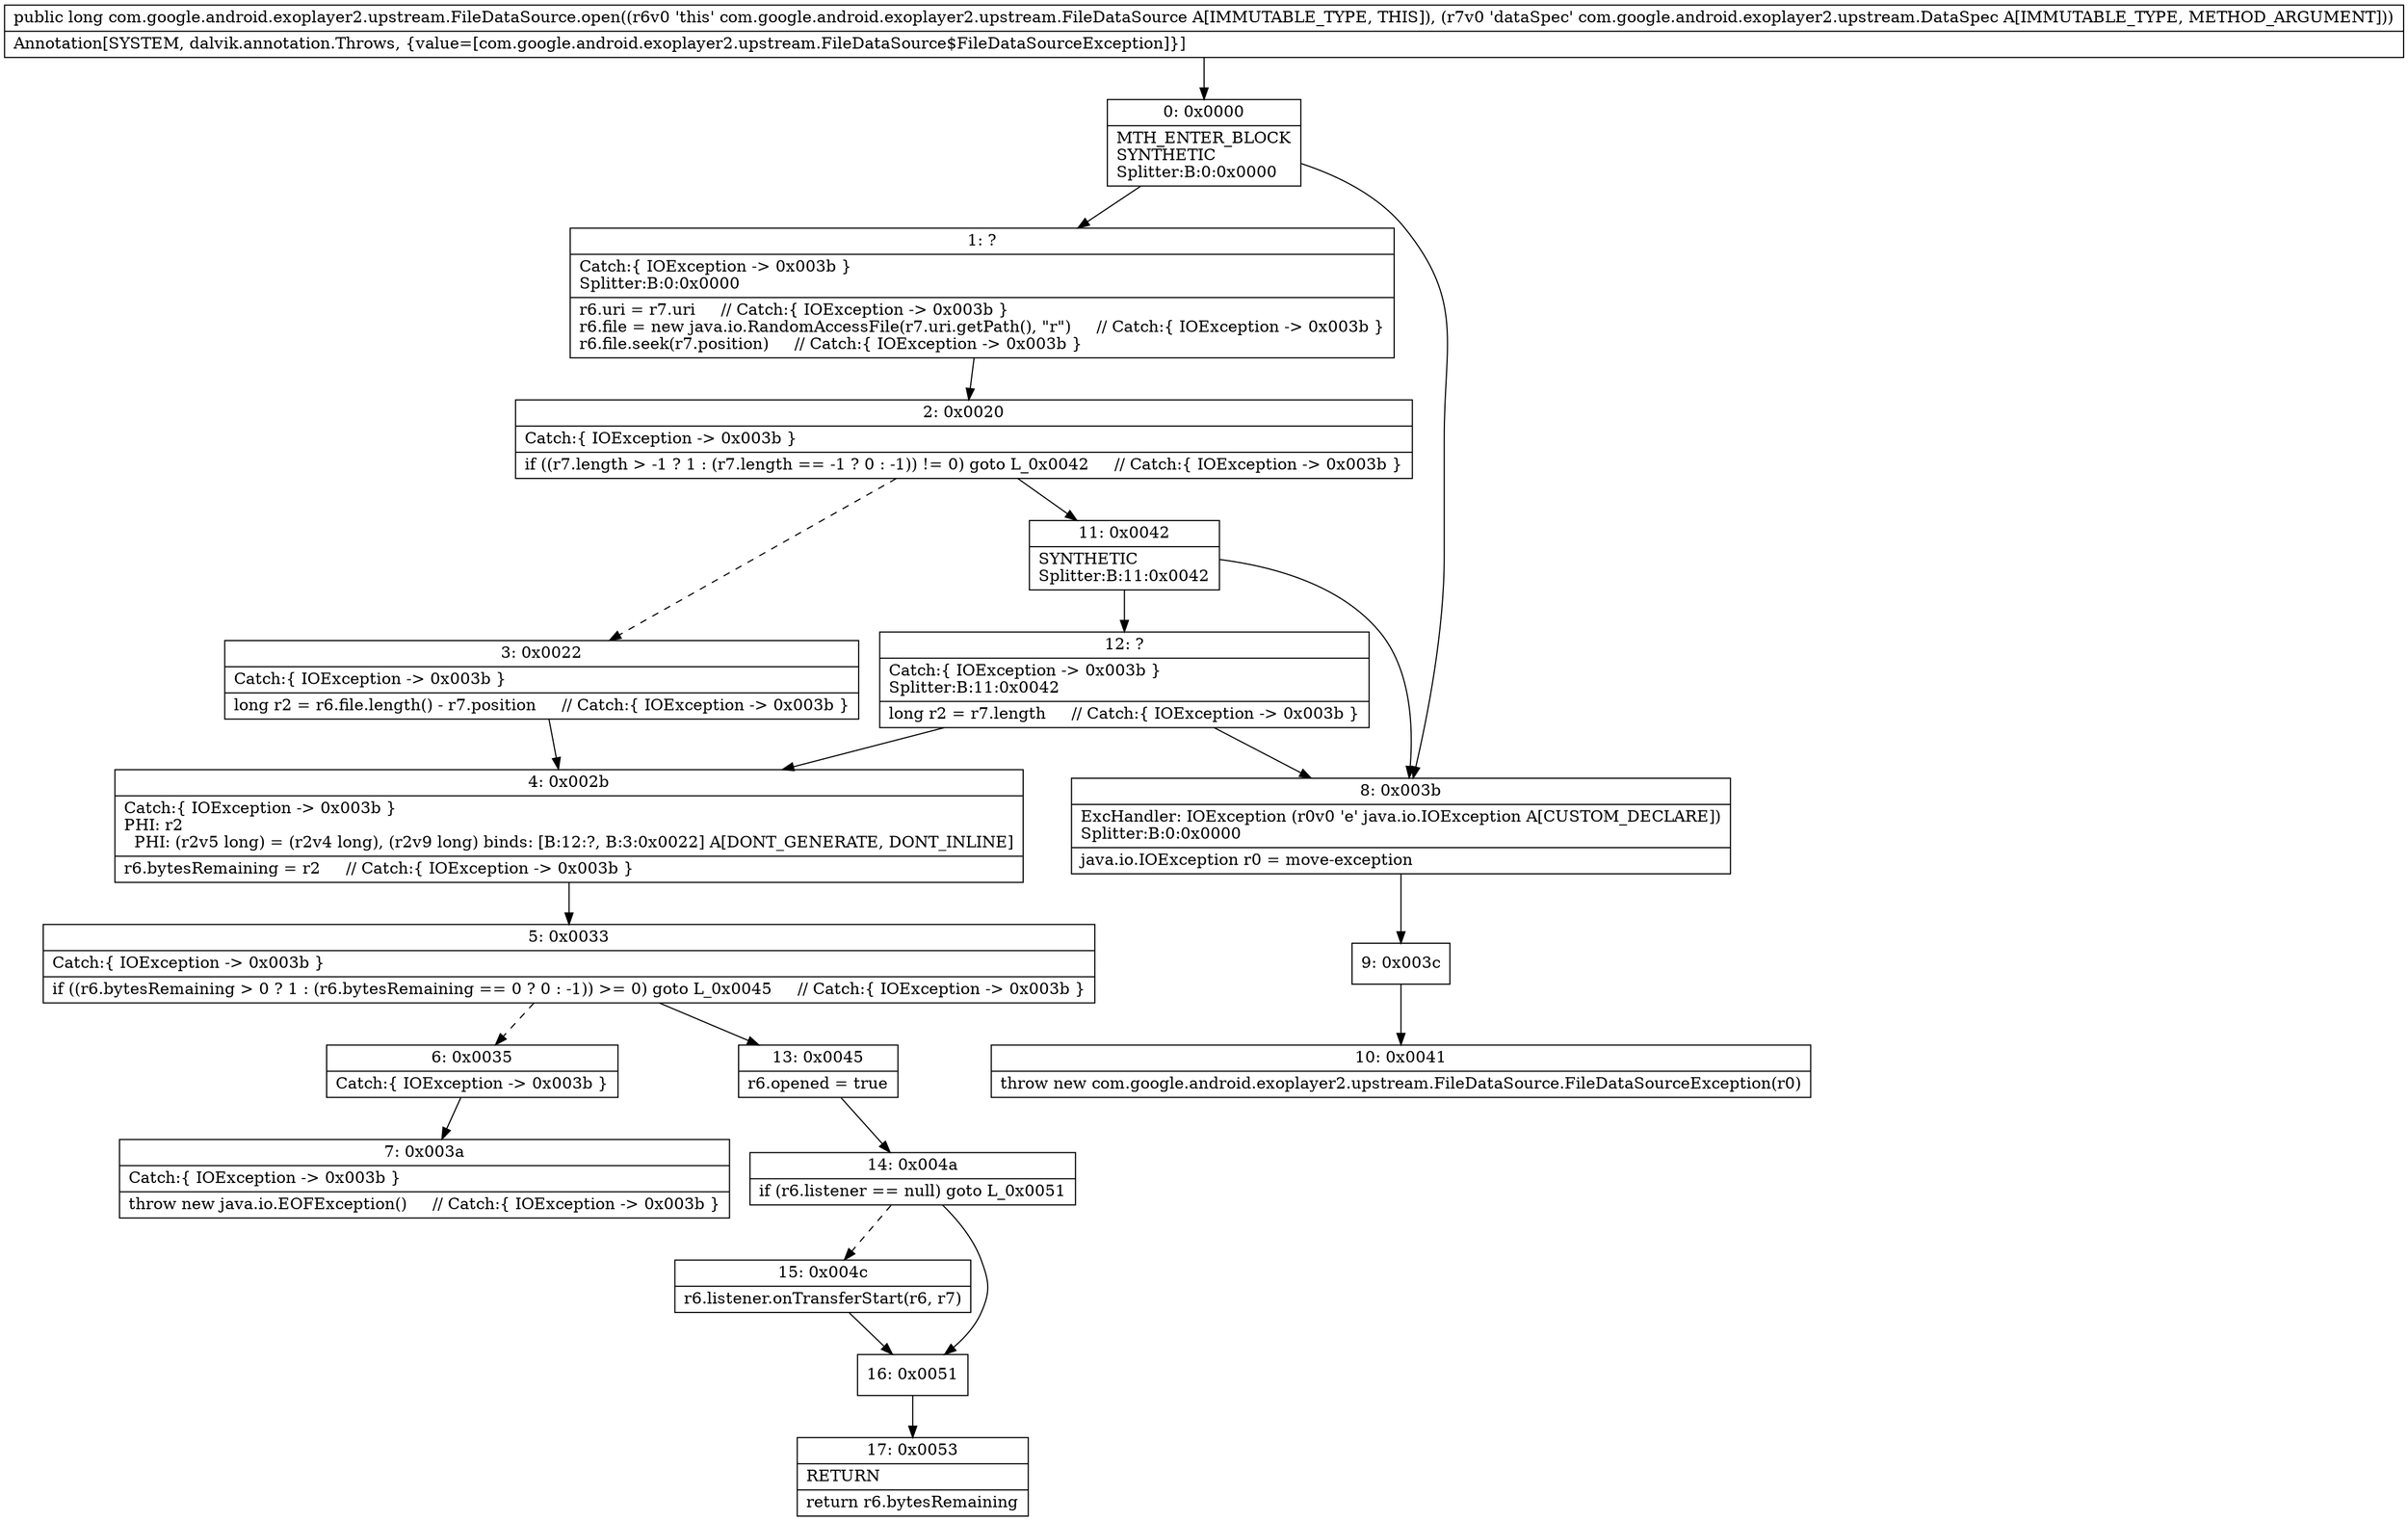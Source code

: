digraph "CFG forcom.google.android.exoplayer2.upstream.FileDataSource.open(Lcom\/google\/android\/exoplayer2\/upstream\/DataSpec;)J" {
Node_0 [shape=record,label="{0\:\ 0x0000|MTH_ENTER_BLOCK\lSYNTHETIC\lSplitter:B:0:0x0000\l}"];
Node_1 [shape=record,label="{1\:\ ?|Catch:\{ IOException \-\> 0x003b \}\lSplitter:B:0:0x0000\l|r6.uri = r7.uri     \/\/ Catch:\{ IOException \-\> 0x003b \}\lr6.file = new java.io.RandomAccessFile(r7.uri.getPath(), \"r\")     \/\/ Catch:\{ IOException \-\> 0x003b \}\lr6.file.seek(r7.position)     \/\/ Catch:\{ IOException \-\> 0x003b \}\l}"];
Node_2 [shape=record,label="{2\:\ 0x0020|Catch:\{ IOException \-\> 0x003b \}\l|if ((r7.length \> \-1 ? 1 : (r7.length == \-1 ? 0 : \-1)) != 0) goto L_0x0042     \/\/ Catch:\{ IOException \-\> 0x003b \}\l}"];
Node_3 [shape=record,label="{3\:\ 0x0022|Catch:\{ IOException \-\> 0x003b \}\l|long r2 = r6.file.length() \- r7.position     \/\/ Catch:\{ IOException \-\> 0x003b \}\l}"];
Node_4 [shape=record,label="{4\:\ 0x002b|Catch:\{ IOException \-\> 0x003b \}\lPHI: r2 \l  PHI: (r2v5 long) = (r2v4 long), (r2v9 long) binds: [B:12:?, B:3:0x0022] A[DONT_GENERATE, DONT_INLINE]\l|r6.bytesRemaining = r2     \/\/ Catch:\{ IOException \-\> 0x003b \}\l}"];
Node_5 [shape=record,label="{5\:\ 0x0033|Catch:\{ IOException \-\> 0x003b \}\l|if ((r6.bytesRemaining \> 0 ? 1 : (r6.bytesRemaining == 0 ? 0 : \-1)) \>= 0) goto L_0x0045     \/\/ Catch:\{ IOException \-\> 0x003b \}\l}"];
Node_6 [shape=record,label="{6\:\ 0x0035|Catch:\{ IOException \-\> 0x003b \}\l}"];
Node_7 [shape=record,label="{7\:\ 0x003a|Catch:\{ IOException \-\> 0x003b \}\l|throw new java.io.EOFException()     \/\/ Catch:\{ IOException \-\> 0x003b \}\l}"];
Node_8 [shape=record,label="{8\:\ 0x003b|ExcHandler: IOException (r0v0 'e' java.io.IOException A[CUSTOM_DECLARE])\lSplitter:B:0:0x0000\l|java.io.IOException r0 = move\-exception\l}"];
Node_9 [shape=record,label="{9\:\ 0x003c}"];
Node_10 [shape=record,label="{10\:\ 0x0041|throw new com.google.android.exoplayer2.upstream.FileDataSource.FileDataSourceException(r0)\l}"];
Node_11 [shape=record,label="{11\:\ 0x0042|SYNTHETIC\lSplitter:B:11:0x0042\l}"];
Node_12 [shape=record,label="{12\:\ ?|Catch:\{ IOException \-\> 0x003b \}\lSplitter:B:11:0x0042\l|long r2 = r7.length     \/\/ Catch:\{ IOException \-\> 0x003b \}\l}"];
Node_13 [shape=record,label="{13\:\ 0x0045|r6.opened = true\l}"];
Node_14 [shape=record,label="{14\:\ 0x004a|if (r6.listener == null) goto L_0x0051\l}"];
Node_15 [shape=record,label="{15\:\ 0x004c|r6.listener.onTransferStart(r6, r7)\l}"];
Node_16 [shape=record,label="{16\:\ 0x0051}"];
Node_17 [shape=record,label="{17\:\ 0x0053|RETURN\l|return r6.bytesRemaining\l}"];
MethodNode[shape=record,label="{public long com.google.android.exoplayer2.upstream.FileDataSource.open((r6v0 'this' com.google.android.exoplayer2.upstream.FileDataSource A[IMMUTABLE_TYPE, THIS]), (r7v0 'dataSpec' com.google.android.exoplayer2.upstream.DataSpec A[IMMUTABLE_TYPE, METHOD_ARGUMENT]))  | Annotation[SYSTEM, dalvik.annotation.Throws, \{value=[com.google.android.exoplayer2.upstream.FileDataSource$FileDataSourceException]\}]\l}"];
MethodNode -> Node_0;
Node_0 -> Node_1;
Node_0 -> Node_8;
Node_1 -> Node_2;
Node_2 -> Node_3[style=dashed];
Node_2 -> Node_11;
Node_3 -> Node_4;
Node_4 -> Node_5;
Node_5 -> Node_6[style=dashed];
Node_5 -> Node_13;
Node_6 -> Node_7;
Node_8 -> Node_9;
Node_9 -> Node_10;
Node_11 -> Node_12;
Node_11 -> Node_8;
Node_12 -> Node_8;
Node_12 -> Node_4;
Node_13 -> Node_14;
Node_14 -> Node_15[style=dashed];
Node_14 -> Node_16;
Node_15 -> Node_16;
Node_16 -> Node_17;
}

